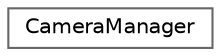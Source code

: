 digraph "クラス階層図"
{
 // LATEX_PDF_SIZE
  bgcolor="transparent";
  edge [fontname=Helvetica,fontsize=10,labelfontname=Helvetica,labelfontsize=10];
  node [fontname=Helvetica,fontsize=10,shape=box,height=0.2,width=0.4];
  rankdir="LR";
  Node0 [id="Node000000",label="CameraManager",height=0.2,width=0.4,color="grey40", fillcolor="white", style="filled",URL="$class_camera_manager.html",tooltip="Dxlibの3Dのカメラの処理を行うクラス"];
}

